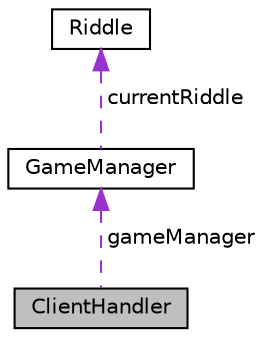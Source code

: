 digraph "ClientHandler"
{
 // INTERACTIVE_SVG=YES
 // LATEX_PDF_SIZE
  edge [fontname="Helvetica",fontsize="10",labelfontname="Helvetica",labelfontsize="10"];
  node [fontname="Helvetica",fontsize="10",shape=record];
  Node1 [label="ClientHandler",height=0.2,width=0.4,color="black", fillcolor="grey75", style="filled", fontcolor="black",tooltip=" "];
  Node2 -> Node1 [dir="back",color="darkorchid3",fontsize="10",style="dashed",label=" gameManager" ,fontname="Helvetica"];
  Node2 [label="GameManager",height=0.2,width=0.4,color="black", fillcolor="white", style="filled",URL="$classGameManager.html",tooltip=" "];
  Node3 -> Node2 [dir="back",color="darkorchid3",fontsize="10",style="dashed",label=" currentRiddle" ,fontname="Helvetica"];
  Node3 [label="Riddle",height=0.2,width=0.4,color="black", fillcolor="white", style="filled",URL="$classRiddle.html",tooltip=" "];
}
